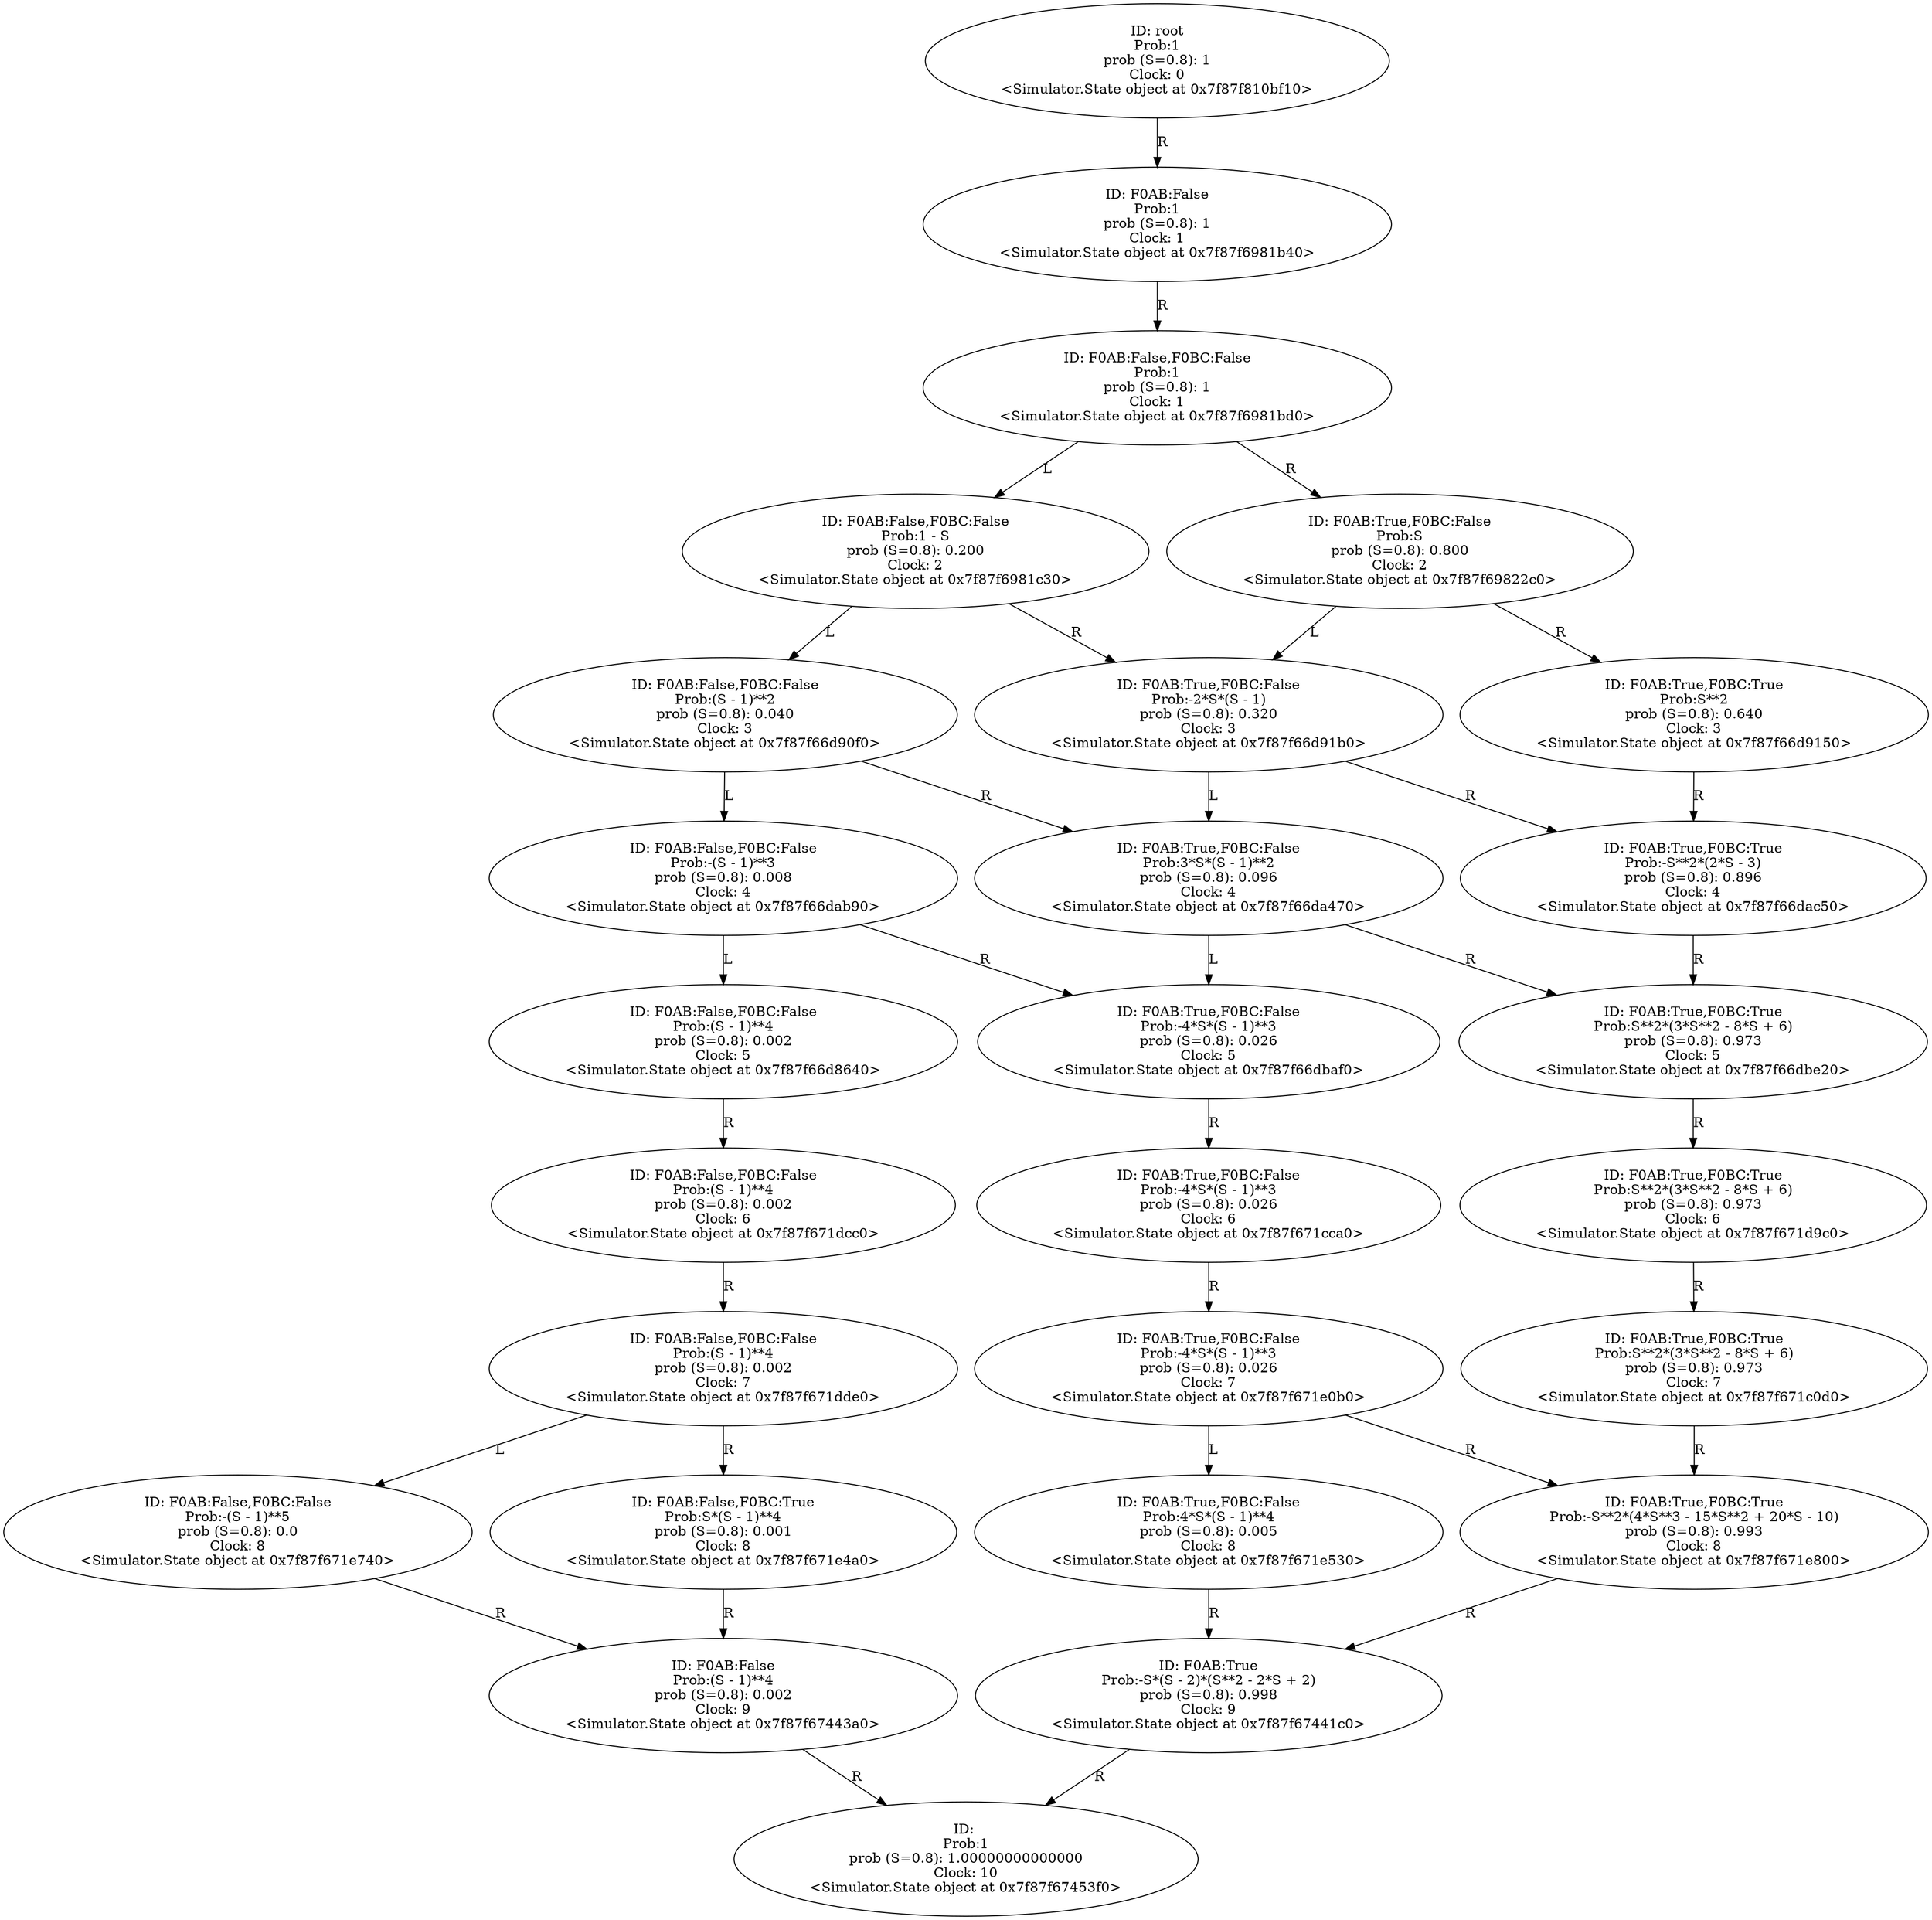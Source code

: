 digraph "./Output/Digraph" {
	<Simulator.State object at 0x7f87f810bf10> [label="ID: root
Prob:1
prob (S=0.8): 1
Clock: 0
<Simulator.State object at 0x7f87f810bf10>"]
	<Simulator.State object at 0x7f87f810bf10> -> <Simulator.State object at 0x7f87f6981b40> [label=R]
	<Simulator.State object at 0x7f87f6981b40> [label="ID: F0AB:False
Prob:1
prob (S=0.8): 1
Clock: 1
<Simulator.State object at 0x7f87f6981b40>"]
	<Simulator.State object at 0x7f87f6981b40> -> <Simulator.State object at 0x7f87f6981bd0> [label=R]
	<Simulator.State object at 0x7f87f6981bd0> [label="ID: F0AB:False,F0BC:False
Prob:1
prob (S=0.8): 1
Clock: 1
<Simulator.State object at 0x7f87f6981bd0>"]
	<Simulator.State object at 0x7f87f6981bd0> -> <Simulator.State object at 0x7f87f6981c30> [label=L]
	<Simulator.State object at 0x7f87f6981bd0> -> <Simulator.State object at 0x7f87f69822c0> [label=R]
	<Simulator.State object at 0x7f87f6981c30> [label="ID: F0AB:False,F0BC:False
Prob:1 - S
prob (S=0.8): 0.200
Clock: 2
<Simulator.State object at 0x7f87f6981c30>"]
	<Simulator.State object at 0x7f87f6981c30> -> <Simulator.State object at 0x7f87f66d90f0> [label=L]
	<Simulator.State object at 0x7f87f6981c30> -> <Simulator.State object at 0x7f87f66d91b0> [label=R]
	<Simulator.State object at 0x7f87f69822c0> [label="ID: F0AB:True,F0BC:False
Prob:S
prob (S=0.8): 0.800
Clock: 2
<Simulator.State object at 0x7f87f69822c0>"]
	<Simulator.State object at 0x7f87f69822c0> -> <Simulator.State object at 0x7f87f66d91b0> [label=L]
	<Simulator.State object at 0x7f87f69822c0> -> <Simulator.State object at 0x7f87f66d9150> [label=R]
	<Simulator.State object at 0x7f87f66d90f0> [label="ID: F0AB:False,F0BC:False
Prob:(S - 1)**2
prob (S=0.8): 0.040
Clock: 3
<Simulator.State object at 0x7f87f66d90f0>"]
	<Simulator.State object at 0x7f87f66d90f0> -> <Simulator.State object at 0x7f87f66dab90> [label=L]
	<Simulator.State object at 0x7f87f66d90f0> -> <Simulator.State object at 0x7f87f66da470> [label=R]
	<Simulator.State object at 0x7f87f66d91b0> [label="ID: F0AB:True,F0BC:False
Prob:-2*S*(S - 1)
prob (S=0.8): 0.320
Clock: 3
<Simulator.State object at 0x7f87f66d91b0>"]
	<Simulator.State object at 0x7f87f66d91b0> -> <Simulator.State object at 0x7f87f66da470> [label=L]
	<Simulator.State object at 0x7f87f66d91b0> -> <Simulator.State object at 0x7f87f66dac50> [label=R]
	<Simulator.State object at 0x7f87f66d9150> [label="ID: F0AB:True,F0BC:True
Prob:S**2
prob (S=0.8): 0.640
Clock: 3
<Simulator.State object at 0x7f87f66d9150>"]
	<Simulator.State object at 0x7f87f66d9150> -> <Simulator.State object at 0x7f87f66dac50> [label=R]
	<Simulator.State object at 0x7f87f66dab90> [label="ID: F0AB:False,F0BC:False
Prob:-(S - 1)**3
prob (S=0.8): 0.008
Clock: 4
<Simulator.State object at 0x7f87f66dab90>"]
	<Simulator.State object at 0x7f87f66dab90> -> <Simulator.State object at 0x7f87f66d8640> [label=L]
	<Simulator.State object at 0x7f87f66dab90> -> <Simulator.State object at 0x7f87f66dbaf0> [label=R]
	<Simulator.State object at 0x7f87f66da470> [label="ID: F0AB:True,F0BC:False
Prob:3*S*(S - 1)**2
prob (S=0.8): 0.096
Clock: 4
<Simulator.State object at 0x7f87f66da470>"]
	<Simulator.State object at 0x7f87f66da470> -> <Simulator.State object at 0x7f87f66dbaf0> [label=L]
	<Simulator.State object at 0x7f87f66da470> -> <Simulator.State object at 0x7f87f66dbe20> [label=R]
	<Simulator.State object at 0x7f87f66dac50> [label="ID: F0AB:True,F0BC:True
Prob:-S**2*(2*S - 3)
prob (S=0.8): 0.896
Clock: 4
<Simulator.State object at 0x7f87f66dac50>"]
	<Simulator.State object at 0x7f87f66dac50> -> <Simulator.State object at 0x7f87f66dbe20> [label=R]
	<Simulator.State object at 0x7f87f66d8640> [label="ID: F0AB:False,F0BC:False
Prob:(S - 1)**4
prob (S=0.8): 0.002
Clock: 5
<Simulator.State object at 0x7f87f66d8640>"]
	<Simulator.State object at 0x7f87f66d8640> -> <Simulator.State object at 0x7f87f671dcc0> [label=R]
	<Simulator.State object at 0x7f87f66dbaf0> [label="ID: F0AB:True,F0BC:False
Prob:-4*S*(S - 1)**3
prob (S=0.8): 0.026
Clock: 5
<Simulator.State object at 0x7f87f66dbaf0>"]
	<Simulator.State object at 0x7f87f66dbaf0> -> <Simulator.State object at 0x7f87f671cca0> [label=R]
	<Simulator.State object at 0x7f87f66dbe20> [label="ID: F0AB:True,F0BC:True
Prob:S**2*(3*S**2 - 8*S + 6)
prob (S=0.8): 0.973
Clock: 5
<Simulator.State object at 0x7f87f66dbe20>"]
	<Simulator.State object at 0x7f87f66dbe20> -> <Simulator.State object at 0x7f87f671d9c0> [label=R]
	<Simulator.State object at 0x7f87f671dcc0> [label="ID: F0AB:False,F0BC:False
Prob:(S - 1)**4
prob (S=0.8): 0.002
Clock: 6
<Simulator.State object at 0x7f87f671dcc0>"]
	<Simulator.State object at 0x7f87f671dcc0> -> <Simulator.State object at 0x7f87f671dde0> [label=R]
	<Simulator.State object at 0x7f87f671cca0> [label="ID: F0AB:True,F0BC:False
Prob:-4*S*(S - 1)**3
prob (S=0.8): 0.026
Clock: 6
<Simulator.State object at 0x7f87f671cca0>"]
	<Simulator.State object at 0x7f87f671cca0> -> <Simulator.State object at 0x7f87f671e0b0> [label=R]
	<Simulator.State object at 0x7f87f671d9c0> [label="ID: F0AB:True,F0BC:True
Prob:S**2*(3*S**2 - 8*S + 6)
prob (S=0.8): 0.973
Clock: 6
<Simulator.State object at 0x7f87f671d9c0>"]
	<Simulator.State object at 0x7f87f671d9c0> -> <Simulator.State object at 0x7f87f671c0d0> [label=R]
	<Simulator.State object at 0x7f87f671dde0> [label="ID: F0AB:False,F0BC:False
Prob:(S - 1)**4
prob (S=0.8): 0.002
Clock: 7
<Simulator.State object at 0x7f87f671dde0>"]
	<Simulator.State object at 0x7f87f671dde0> -> <Simulator.State object at 0x7f87f671e740> [label=L]
	<Simulator.State object at 0x7f87f671dde0> -> <Simulator.State object at 0x7f87f671e4a0> [label=R]
	<Simulator.State object at 0x7f87f671e0b0> [label="ID: F0AB:True,F0BC:False
Prob:-4*S*(S - 1)**3
prob (S=0.8): 0.026
Clock: 7
<Simulator.State object at 0x7f87f671e0b0>"]
	<Simulator.State object at 0x7f87f671e0b0> -> <Simulator.State object at 0x7f87f671e530> [label=L]
	<Simulator.State object at 0x7f87f671e0b0> -> <Simulator.State object at 0x7f87f671e800> [label=R]
	<Simulator.State object at 0x7f87f671c0d0> [label="ID: F0AB:True,F0BC:True
Prob:S**2*(3*S**2 - 8*S + 6)
prob (S=0.8): 0.973
Clock: 7
<Simulator.State object at 0x7f87f671c0d0>"]
	<Simulator.State object at 0x7f87f671c0d0> -> <Simulator.State object at 0x7f87f671e800> [label=R]
	<Simulator.State object at 0x7f87f671e740> [label="ID: F0AB:False,F0BC:False
Prob:-(S - 1)**5
prob (S=0.8): 0.0
Clock: 8
<Simulator.State object at 0x7f87f671e740>"]
	<Simulator.State object at 0x7f87f671e740> -> <Simulator.State object at 0x7f87f67443a0> [label=R]
	<Simulator.State object at 0x7f87f671e4a0> [label="ID: F0AB:False,F0BC:True
Prob:S*(S - 1)**4
prob (S=0.8): 0.001
Clock: 8
<Simulator.State object at 0x7f87f671e4a0>"]
	<Simulator.State object at 0x7f87f671e4a0> -> <Simulator.State object at 0x7f87f67443a0> [label=R]
	<Simulator.State object at 0x7f87f671e530> [label="ID: F0AB:True,F0BC:False
Prob:4*S*(S - 1)**4
prob (S=0.8): 0.005
Clock: 8
<Simulator.State object at 0x7f87f671e530>"]
	<Simulator.State object at 0x7f87f671e530> -> <Simulator.State object at 0x7f87f67441c0> [label=R]
	<Simulator.State object at 0x7f87f671e800> [label="ID: F0AB:True,F0BC:True
Prob:-S**2*(4*S**3 - 15*S**2 + 20*S - 10)
prob (S=0.8): 0.993
Clock: 8
<Simulator.State object at 0x7f87f671e800>"]
	<Simulator.State object at 0x7f87f671e800> -> <Simulator.State object at 0x7f87f67441c0> [label=R]
	<Simulator.State object at 0x7f87f67443a0> [label="ID: F0AB:False
Prob:(S - 1)**4
prob (S=0.8): 0.002
Clock: 9
<Simulator.State object at 0x7f87f67443a0>"]
	<Simulator.State object at 0x7f87f67443a0> -> <Simulator.State object at 0x7f87f67453f0> [label=R]
	<Simulator.State object at 0x7f87f67441c0> [label="ID: F0AB:True
Prob:-S*(S - 2)*(S**2 - 2*S + 2)
prob (S=0.8): 0.998
Clock: 9
<Simulator.State object at 0x7f87f67441c0>"]
	<Simulator.State object at 0x7f87f67441c0> -> <Simulator.State object at 0x7f87f67453f0> [label=R]
	<Simulator.State object at 0x7f87f67453f0> [label="ID: 
Prob:1
prob (S=0.8): 1.00000000000000
Clock: 10
<Simulator.State object at 0x7f87f67453f0>"]
}

